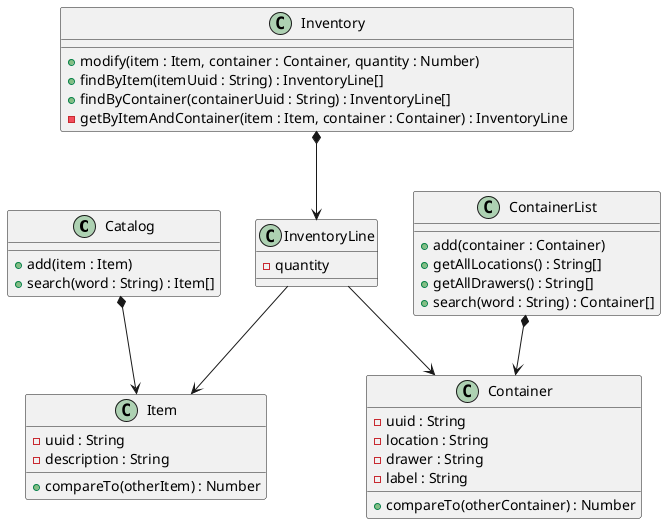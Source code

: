 @startuml classes
class Catalog {
  + add(item : Item)
  + search(word : String) : Item[]
}
class Item {
  -uuid : String
  -description : String
  + compareTo(otherItem) : Number
}
class ContainerList {
  + add(container : Container)
  + getAllLocations() : String[]
  + getAllDrawers() : String[]
  + search(word : String) : Container[]
}
class Container {
  -uuid : String
  -location : String
  -drawer : String
  -label : String
  + compareTo(otherContainer) : Number
}
class Inventory {
  + modify(item : Item, container : Container, quantity : Number)
  + findByItem(itemUuid : String) : InventoryLine[]
  + findByContainer(containerUuid : String) : InventoryLine[]
  - getByItemAndContainer(item : Item, container : Container) : InventoryLine
}
class InventoryLine {
  -quantity
}

Catalog *--> Item
ContainerList *--> Container
Inventory *--> InventoryLine
InventoryLine --> Container
InventoryLine --> Item
@enduml

